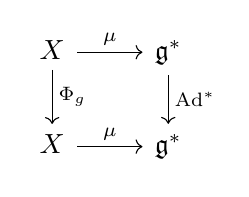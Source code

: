 \begin{tikzcd}
  X \arrow{r}{\mu} \arrow{d}{\Phi_g} & \mathfrak{g}^* \arrow{d}{\mathrm{Ad}^*} \\
  X \arrow{r}{\mu} & \mathfrak{g}^*
\end{tikzcd}